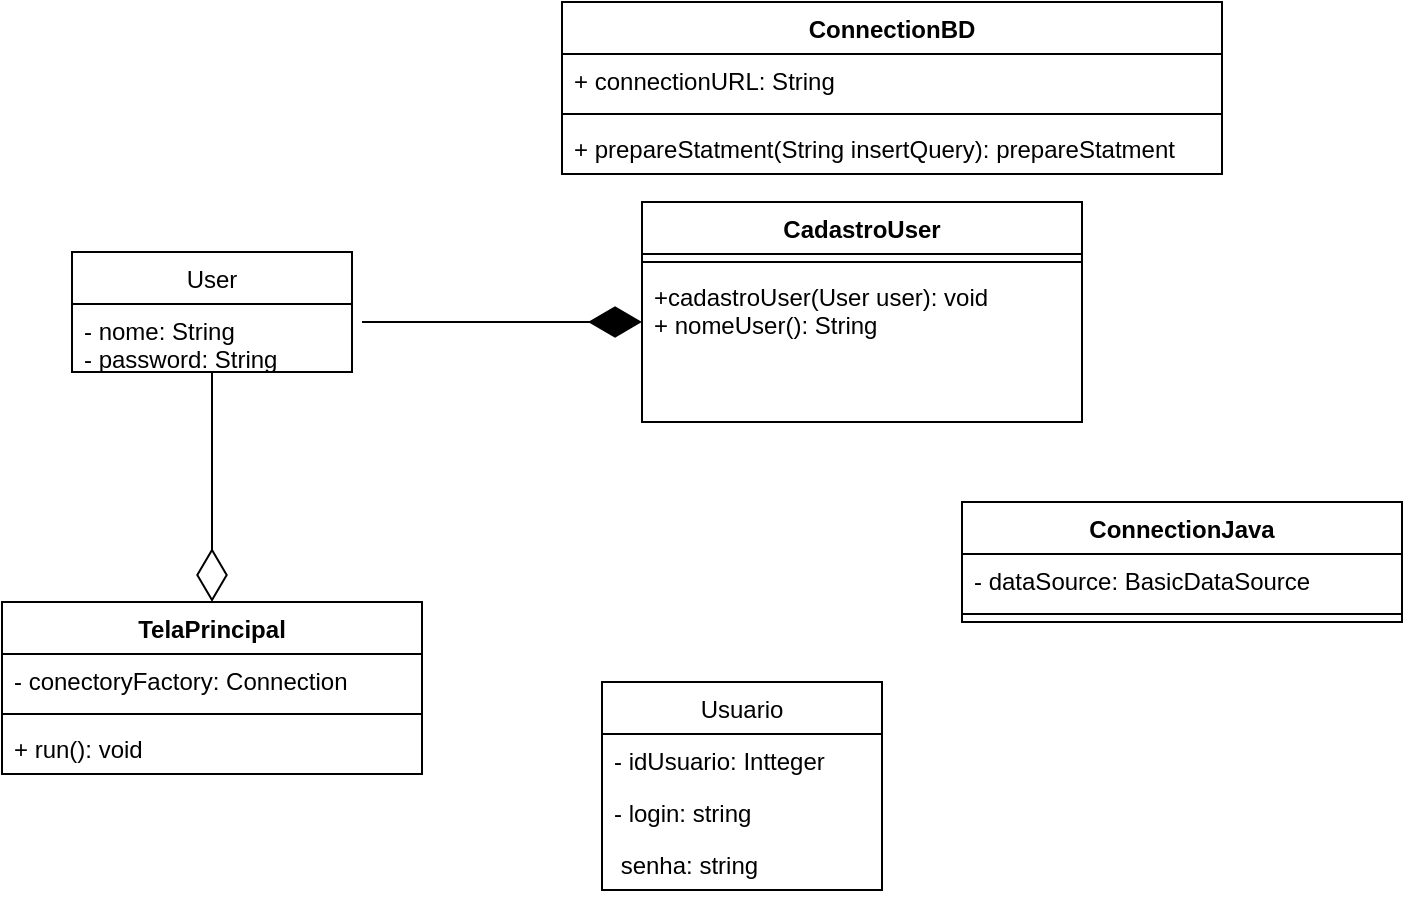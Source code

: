 <mxfile version="14.7.0" type="device"><diagram id="EHRvJQyvvY3RH593Y3qy" name="Page-1"><mxGraphModel dx="782" dy="469" grid="1" gridSize="10" guides="1" tooltips="1" connect="1" arrows="1" fold="1" page="1" pageScale="1" pageWidth="827" pageHeight="1169" math="0" shadow="0"><root><mxCell id="0"/><mxCell id="1" parent="0"/><mxCell id="C9iZK2Smbl-PDqqFnJ9u-1" value="ConnectionBD" style="swimlane;fontStyle=1;align=center;verticalAlign=top;childLayout=stackLayout;horizontal=1;startSize=26;horizontalStack=0;resizeParent=1;resizeParentMax=0;resizeLast=0;collapsible=1;marginBottom=0;" vertex="1" parent="1"><mxGeometry x="310" y="60" width="330" height="86" as="geometry"/></mxCell><mxCell id="C9iZK2Smbl-PDqqFnJ9u-2" value="+ connectionURL: String " style="text;strokeColor=none;fillColor=none;align=left;verticalAlign=top;spacingLeft=4;spacingRight=4;overflow=hidden;rotatable=0;points=[[0,0.5],[1,0.5]];portConstraint=eastwest;" vertex="1" parent="C9iZK2Smbl-PDqqFnJ9u-1"><mxGeometry y="26" width="330" height="26" as="geometry"/></mxCell><mxCell id="C9iZK2Smbl-PDqqFnJ9u-3" value="" style="line;strokeWidth=1;fillColor=none;align=left;verticalAlign=middle;spacingTop=-1;spacingLeft=3;spacingRight=3;rotatable=0;labelPosition=right;points=[];portConstraint=eastwest;" vertex="1" parent="C9iZK2Smbl-PDqqFnJ9u-1"><mxGeometry y="52" width="330" height="8" as="geometry"/></mxCell><mxCell id="C9iZK2Smbl-PDqqFnJ9u-4" value="+ prepareStatment(String insertQuery): prepareStatment" style="text;strokeColor=none;fillColor=none;align=left;verticalAlign=top;spacingLeft=4;spacingRight=4;overflow=hidden;rotatable=0;points=[[0,0.5],[1,0.5]];portConstraint=eastwest;" vertex="1" parent="C9iZK2Smbl-PDqqFnJ9u-1"><mxGeometry y="60" width="330" height="26" as="geometry"/></mxCell><mxCell id="C9iZK2Smbl-PDqqFnJ9u-10" value="User" style="swimlane;fontStyle=0;childLayout=stackLayout;horizontal=1;startSize=26;fillColor=none;horizontalStack=0;resizeParent=1;resizeParentMax=0;resizeLast=0;collapsible=1;marginBottom=0;" vertex="1" parent="1"><mxGeometry x="65" y="185" width="140" height="60" as="geometry"/></mxCell><mxCell id="C9iZK2Smbl-PDqqFnJ9u-7" value="- nome: String&#10;- password: String" style="text;strokeColor=none;fillColor=none;align=left;verticalAlign=top;spacingLeft=4;spacingRight=4;overflow=hidden;rotatable=0;points=[[0,0.5],[1,0.5]];portConstraint=eastwest;" vertex="1" parent="C9iZK2Smbl-PDqqFnJ9u-10"><mxGeometry y="26" width="140" height="34" as="geometry"/></mxCell><mxCell id="C9iZK2Smbl-PDqqFnJ9u-19" value="CadastroUser" style="swimlane;fontStyle=1;align=center;verticalAlign=top;childLayout=stackLayout;horizontal=1;startSize=26;horizontalStack=0;resizeParent=1;resizeParentMax=0;resizeLast=0;collapsible=1;marginBottom=0;" vertex="1" parent="1"><mxGeometry x="350" y="160" width="220" height="110" as="geometry"/></mxCell><mxCell id="C9iZK2Smbl-PDqqFnJ9u-21" value="" style="line;strokeWidth=1;fillColor=none;align=left;verticalAlign=middle;spacingTop=-1;spacingLeft=3;spacingRight=3;rotatable=0;labelPosition=right;points=[];portConstraint=eastwest;" vertex="1" parent="C9iZK2Smbl-PDqqFnJ9u-19"><mxGeometry y="26" width="220" height="8" as="geometry"/></mxCell><mxCell id="C9iZK2Smbl-PDqqFnJ9u-22" value="+cadastroUser(User user): void&#10;+ nomeUser(): String" style="text;strokeColor=none;fillColor=none;align=left;verticalAlign=top;spacingLeft=4;spacingRight=4;overflow=hidden;rotatable=0;points=[[0,0.5],[1,0.5]];portConstraint=eastwest;" vertex="1" parent="C9iZK2Smbl-PDqqFnJ9u-19"><mxGeometry y="34" width="220" height="76" as="geometry"/></mxCell><mxCell id="C9iZK2Smbl-PDqqFnJ9u-24" value="Usuario" style="swimlane;fontStyle=0;childLayout=stackLayout;horizontal=1;startSize=26;fillColor=none;horizontalStack=0;resizeParent=1;resizeParentMax=0;resizeLast=0;collapsible=1;marginBottom=0;" vertex="1" parent="1"><mxGeometry x="330" y="400" width="140" height="104" as="geometry"/></mxCell><mxCell id="C9iZK2Smbl-PDqqFnJ9u-25" value="- idUsuario: Intteger" style="text;strokeColor=none;fillColor=none;align=left;verticalAlign=top;spacingLeft=4;spacingRight=4;overflow=hidden;rotatable=0;points=[[0,0.5],[1,0.5]];portConstraint=eastwest;" vertex="1" parent="C9iZK2Smbl-PDqqFnJ9u-24"><mxGeometry y="26" width="140" height="26" as="geometry"/></mxCell><mxCell id="C9iZK2Smbl-PDqqFnJ9u-26" value="- login: string" style="text;strokeColor=none;fillColor=none;align=left;verticalAlign=top;spacingLeft=4;spacingRight=4;overflow=hidden;rotatable=0;points=[[0,0.5],[1,0.5]];portConstraint=eastwest;" vertex="1" parent="C9iZK2Smbl-PDqqFnJ9u-24"><mxGeometry y="52" width="140" height="26" as="geometry"/></mxCell><mxCell id="C9iZK2Smbl-PDqqFnJ9u-27" value=" senha: string" style="text;strokeColor=none;fillColor=none;align=left;verticalAlign=top;spacingLeft=4;spacingRight=4;overflow=hidden;rotatable=0;points=[[0,0.5],[1,0.5]];portConstraint=eastwest;" vertex="1" parent="C9iZK2Smbl-PDqqFnJ9u-24"><mxGeometry y="78" width="140" height="26" as="geometry"/></mxCell><mxCell id="C9iZK2Smbl-PDqqFnJ9u-28" value="ConnectionJava" style="swimlane;fontStyle=1;align=center;verticalAlign=top;childLayout=stackLayout;horizontal=1;startSize=26;horizontalStack=0;resizeParent=1;resizeParentMax=0;resizeLast=0;collapsible=1;marginBottom=0;" vertex="1" parent="1"><mxGeometry x="510" y="310" width="220" height="60" as="geometry"/></mxCell><mxCell id="C9iZK2Smbl-PDqqFnJ9u-29" value="- dataSource: BasicDataSource" style="text;strokeColor=none;fillColor=none;align=left;verticalAlign=top;spacingLeft=4;spacingRight=4;overflow=hidden;rotatable=0;points=[[0,0.5],[1,0.5]];portConstraint=eastwest;" vertex="1" parent="C9iZK2Smbl-PDqqFnJ9u-28"><mxGeometry y="26" width="220" height="26" as="geometry"/></mxCell><mxCell id="C9iZK2Smbl-PDqqFnJ9u-30" value="" style="line;strokeWidth=1;fillColor=none;align=left;verticalAlign=middle;spacingTop=-1;spacingLeft=3;spacingRight=3;rotatable=0;labelPosition=right;points=[];portConstraint=eastwest;" vertex="1" parent="C9iZK2Smbl-PDqqFnJ9u-28"><mxGeometry y="52" width="220" height="8" as="geometry"/></mxCell><mxCell id="C9iZK2Smbl-PDqqFnJ9u-32" value="TelaPrincipal" style="swimlane;fontStyle=1;align=center;verticalAlign=top;childLayout=stackLayout;horizontal=1;startSize=26;horizontalStack=0;resizeParent=1;resizeParentMax=0;resizeLast=0;collapsible=1;marginBottom=0;" vertex="1" parent="1"><mxGeometry x="30" y="360" width="210" height="86" as="geometry"/></mxCell><mxCell id="C9iZK2Smbl-PDqqFnJ9u-33" value="- conectoryFactory: Connection" style="text;strokeColor=none;fillColor=none;align=left;verticalAlign=top;spacingLeft=4;spacingRight=4;overflow=hidden;rotatable=0;points=[[0,0.5],[1,0.5]];portConstraint=eastwest;" vertex="1" parent="C9iZK2Smbl-PDqqFnJ9u-32"><mxGeometry y="26" width="210" height="26" as="geometry"/></mxCell><mxCell id="C9iZK2Smbl-PDqqFnJ9u-34" value="" style="line;strokeWidth=1;fillColor=none;align=left;verticalAlign=middle;spacingTop=-1;spacingLeft=3;spacingRight=3;rotatable=0;labelPosition=right;points=[];portConstraint=eastwest;" vertex="1" parent="C9iZK2Smbl-PDqqFnJ9u-32"><mxGeometry y="52" width="210" height="8" as="geometry"/></mxCell><mxCell id="C9iZK2Smbl-PDqqFnJ9u-35" value="+ run(): void" style="text;strokeColor=none;fillColor=none;align=left;verticalAlign=top;spacingLeft=4;spacingRight=4;overflow=hidden;rotatable=0;points=[[0,0.5],[1,0.5]];portConstraint=eastwest;" vertex="1" parent="C9iZK2Smbl-PDqqFnJ9u-32"><mxGeometry y="60" width="210" height="26" as="geometry"/></mxCell><mxCell id="C9iZK2Smbl-PDqqFnJ9u-36" value="" style="endArrow=diamondThin;endFill=0;endSize=24;html=1;entryX=0.5;entryY=0;entryDx=0;entryDy=0;" edge="1" parent="1" source="C9iZK2Smbl-PDqqFnJ9u-7" target="C9iZK2Smbl-PDqqFnJ9u-32"><mxGeometry width="160" relative="1" as="geometry"><mxPoint x="320" y="410" as="sourcePoint"/><mxPoint x="360" y="300" as="targetPoint"/><Array as="points"/></mxGeometry></mxCell><mxCell id="C9iZK2Smbl-PDqqFnJ9u-23" value="" style="endArrow=diamondThin;endFill=1;endSize=24;html=1;" edge="1" parent="1"><mxGeometry width="160" relative="1" as="geometry"><mxPoint x="210" y="220" as="sourcePoint"/><mxPoint x="350" y="220" as="targetPoint"/></mxGeometry></mxCell></root></mxGraphModel></diagram></mxfile>